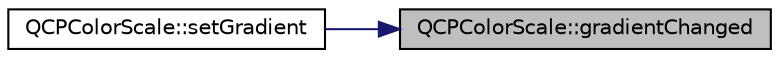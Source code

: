 digraph "QCPColorScale::gradientChanged"
{
 // LATEX_PDF_SIZE
  edge [fontname="Helvetica",fontsize="10",labelfontname="Helvetica",labelfontsize="10"];
  node [fontname="Helvetica",fontsize="10",shape=record];
  rankdir="RL";
  Node1 [label="QCPColorScale::gradientChanged",height=0.2,width=0.4,color="black", fillcolor="grey75", style="filled", fontcolor="black",tooltip=" "];
  Node1 -> Node2 [dir="back",color="midnightblue",fontsize="10",style="solid",fontname="Helvetica"];
  Node2 [label="QCPColorScale::setGradient",height=0.2,width=0.4,color="black", fillcolor="white", style="filled",URL="$classQCPColorScale.html#a1f29583bb6f1e7f473b62fb712be3940",tooltip=" "];
}

